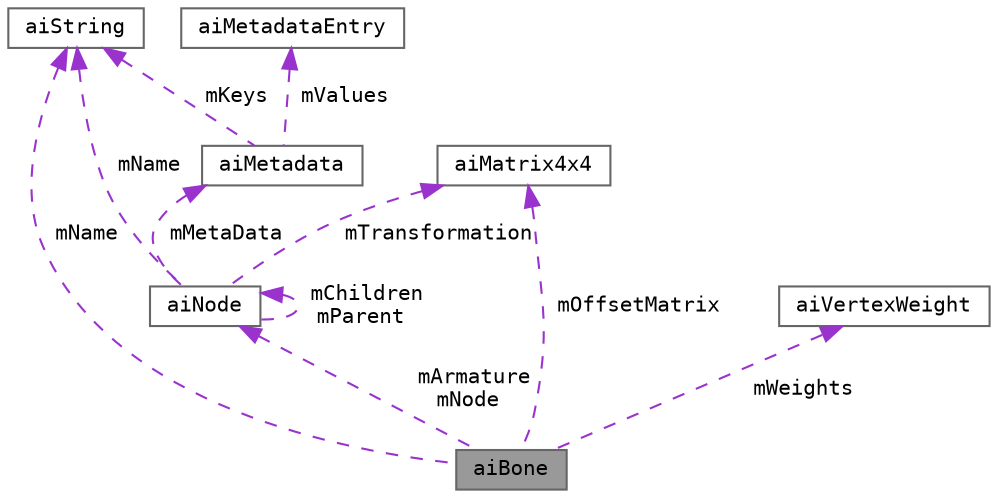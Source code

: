 digraph "aiBone"
{
 // LATEX_PDF_SIZE
  bgcolor="transparent";
  edge [fontname=Terminal,fontsize=10,labelfontname=Helvetica,labelfontsize=10];
  node [fontname=Terminal,fontsize=10,shape=box,height=0.2,width=0.4];
  Node1 [label="aiBone",height=0.2,width=0.4,color="gray40", fillcolor="grey60", style="filled", fontcolor="black",tooltip="A single bone of a mesh."];
  Node2 -> Node1 [dir="back",color="darkorchid3",style="dashed",label=" mName" ];
  Node2 [label="aiString",height=0.2,width=0.4,color="gray40", fillcolor="white", style="filled",URL="$structai_string.html",tooltip="Represents an UTF-8 string, zero byte terminated."];
  Node3 -> Node1 [dir="back",color="darkorchid3",style="dashed",label=" mArmature\nmNode" ];
  Node3 [label="aiNode",height=0.2,width=0.4,color="gray40", fillcolor="white", style="filled",URL="$structai_node.html",tooltip=" "];
  Node2 -> Node3 [dir="back",color="darkorchid3",style="dashed",label=" mName" ];
  Node4 -> Node3 [dir="back",color="darkorchid3",style="dashed",label=" mTransformation" ];
  Node4 [label="aiMatrix4x4",height=0.2,width=0.4,color="gray40", fillcolor="white", style="filled",URL="$structai_matrix4x4.html",tooltip=" "];
  Node3 -> Node3 [dir="back",color="darkorchid3",style="dashed",label=" mChildren\nmParent" ];
  Node5 -> Node3 [dir="back",color="darkorchid3",style="dashed",label=" mMetaData" ];
  Node5 [label="aiMetadata",height=0.2,width=0.4,color="gray40", fillcolor="white", style="filled",URL="$structai_metadata.html",tooltip=" "];
  Node2 -> Node5 [dir="back",color="darkorchid3",style="dashed",label=" mKeys" ];
  Node6 -> Node5 [dir="back",color="darkorchid3",style="dashed",label=" mValues" ];
  Node6 [label="aiMetadataEntry",height=0.2,width=0.4,color="gray40", fillcolor="white", style="filled",URL="$structai_metadata_entry.html",tooltip=" "];
  Node7 -> Node1 [dir="back",color="darkorchid3",style="dashed",label=" mWeights" ];
  Node7 [label="aiVertexWeight",height=0.2,width=0.4,color="gray40", fillcolor="white", style="filled",URL="$structai_vertex_weight.html",tooltip="A single influence of a bone on a vertex."];
  Node4 -> Node1 [dir="back",color="darkorchid3",style="dashed",label=" mOffsetMatrix" ];
}
